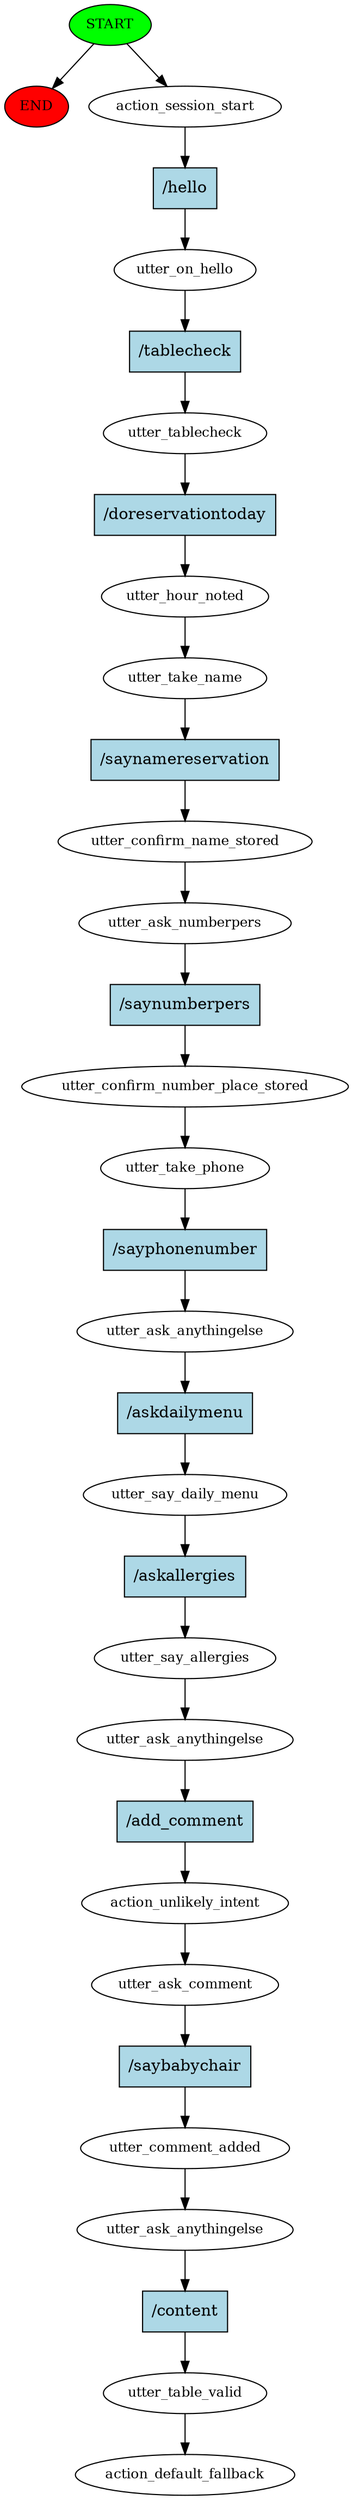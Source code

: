 digraph  {
0 [class="start active", fillcolor=green, fontsize=12, label=START, style=filled];
"-1" [class=end, fillcolor=red, fontsize=12, label=END, style=filled];
1 [class=active, fontsize=12, label=action_session_start];
2 [class=active, fontsize=12, label=utter_on_hello];
3 [class=active, fontsize=12, label=utter_tablecheck];
4 [class=active, fontsize=12, label=utter_hour_noted];
5 [class=active, fontsize=12, label=utter_take_name];
6 [class=active, fontsize=12, label=utter_confirm_name_stored];
7 [class=active, fontsize=12, label=utter_ask_numberpers];
8 [class=active, fontsize=12, label=utter_confirm_number_place_stored];
9 [class=active, fontsize=12, label=utter_take_phone];
10 [class=active, fontsize=12, label=utter_ask_anythingelse];
11 [class=active, fontsize=12, label=utter_say_daily_menu];
12 [class=active, fontsize=12, label=utter_say_allergies];
13 [class=active, fontsize=12, label=utter_ask_anythingelse];
14 [class=active, fontsize=12, label=action_unlikely_intent];
15 [class=active, fontsize=12, label=utter_ask_comment];
16 [class=active, fontsize=12, label=utter_comment_added];
17 [class=active, fontsize=12, label=utter_ask_anythingelse];
18 [class=active, fontsize=12, label=utter_table_valid];
19 [class="dashed active", fontsize=12, label=action_default_fallback];
20 [class="intent active", fillcolor=lightblue, label="/hello", shape=rect, style=filled];
21 [class="intent active", fillcolor=lightblue, label="/tablecheck", shape=rect, style=filled];
22 [class="intent active", fillcolor=lightblue, label="/doreservationtoday", shape=rect, style=filled];
23 [class="intent active", fillcolor=lightblue, label="/saynamereservation", shape=rect, style=filled];
24 [class="intent active", fillcolor=lightblue, label="/saynumberpers", shape=rect, style=filled];
25 [class="intent active", fillcolor=lightblue, label="/sayphonenumber", shape=rect, style=filled];
26 [class="intent active", fillcolor=lightblue, label="/askdailymenu", shape=rect, style=filled];
27 [class="intent active", fillcolor=lightblue, label="/askallergies", shape=rect, style=filled];
28 [class="intent active", fillcolor=lightblue, label="/add_comment", shape=rect, style=filled];
29 [class="intent active", fillcolor=lightblue, label="/saybabychair", shape=rect, style=filled];
30 [class="intent active", fillcolor=lightblue, label="/content", shape=rect, style=filled];
0 -> "-1"  [class="", key=NONE, label=""];
0 -> 1  [class=active, key=NONE, label=""];
1 -> 20  [class=active, key=0];
2 -> 21  [class=active, key=0];
3 -> 22  [class=active, key=0];
4 -> 5  [class=active, key=NONE, label=""];
5 -> 23  [class=active, key=0];
6 -> 7  [class=active, key=NONE, label=""];
7 -> 24  [class=active, key=0];
8 -> 9  [class=active, key=NONE, label=""];
9 -> 25  [class=active, key=0];
10 -> 26  [class=active, key=0];
11 -> 27  [class=active, key=0];
12 -> 13  [class=active, key=NONE, label=""];
13 -> 28  [class=active, key=0];
14 -> 15  [class=active, key=NONE, label=""];
15 -> 29  [class=active, key=0];
16 -> 17  [class=active, key=NONE, label=""];
17 -> 30  [class=active, key=0];
18 -> 19  [class=active, key=NONE, label=""];
20 -> 2  [class=active, key=0];
21 -> 3  [class=active, key=0];
22 -> 4  [class=active, key=0];
23 -> 6  [class=active, key=0];
24 -> 8  [class=active, key=0];
25 -> 10  [class=active, key=0];
26 -> 11  [class=active, key=0];
27 -> 12  [class=active, key=0];
28 -> 14  [class=active, key=0];
29 -> 16  [class=active, key=0];
30 -> 18  [class=active, key=0];
}